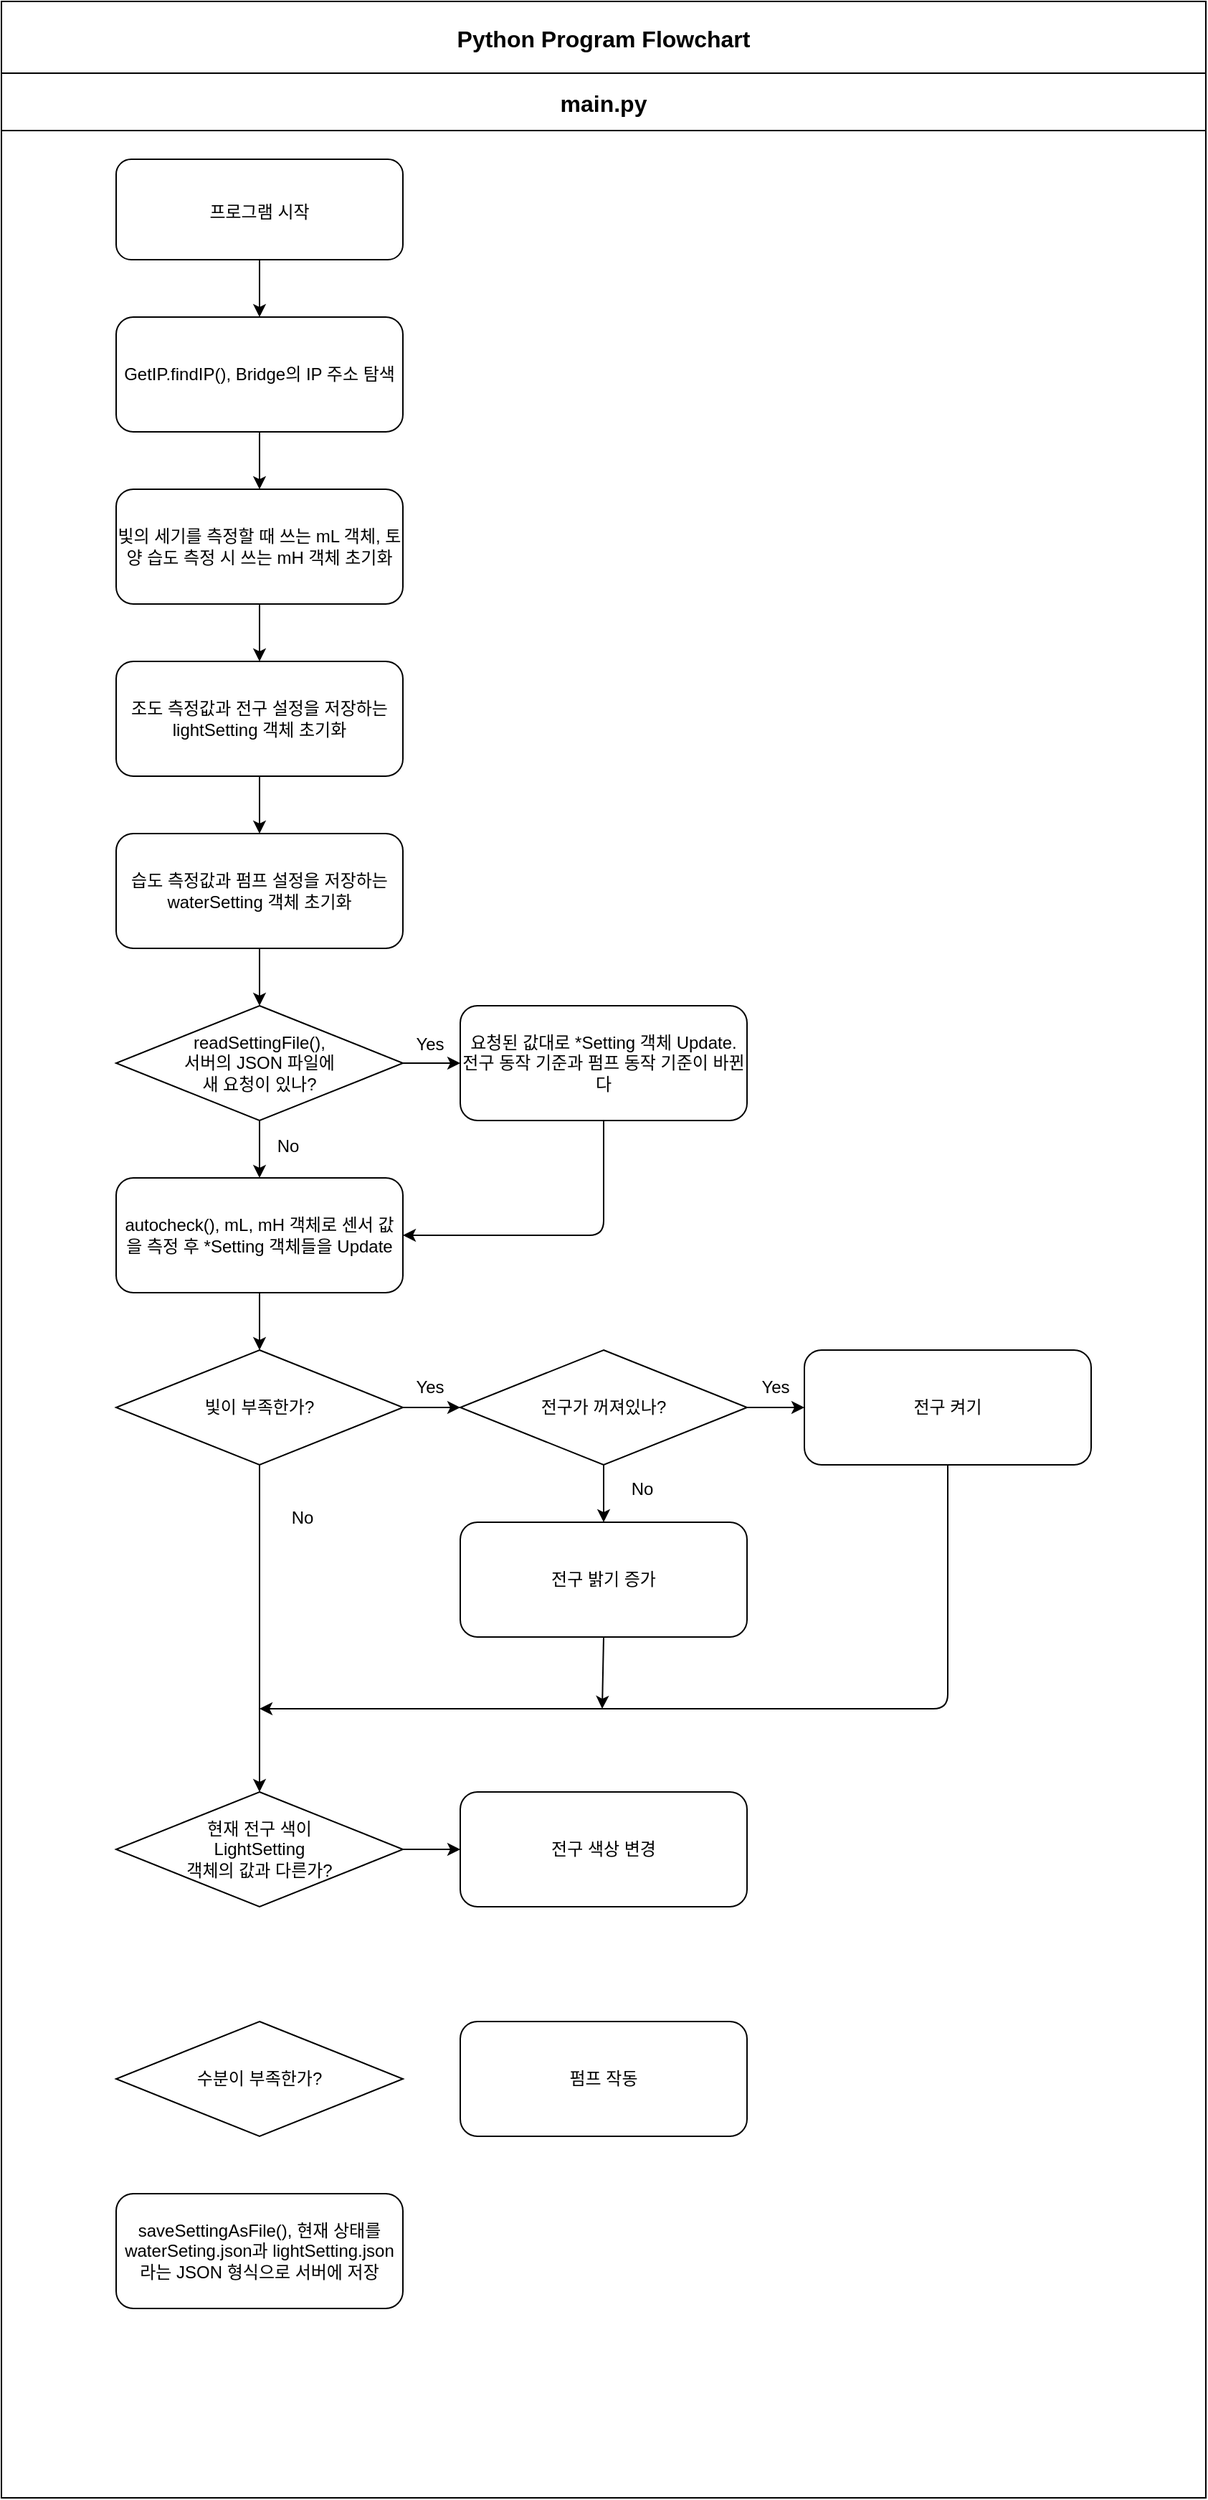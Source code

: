 <mxfile version="14.7.8" type="github">
  <diagram id="-KNmO2IvdMZ4jYOVN25r" name="Page-1">
    <mxGraphModel dx="1935" dy="688" grid="1" gridSize="10" guides="1" tooltips="1" connect="1" arrows="1" fold="1" page="1" pageScale="1" pageWidth="827" pageHeight="1169" math="0" shadow="0">
      <root>
        <mxCell id="0" />
        <mxCell id="1" parent="0" />
        <mxCell id="bd2LcZ9f1zMk1PiTSFTj-1" value="Python Program Flowchart" style="swimlane;fontSize=16;startSize=50;spacingTop=0;spacingBottom=0;" parent="1" vertex="1">
          <mxGeometry x="-120" y="20" width="840" height="1740" as="geometry" />
        </mxCell>
        <mxCell id="bd2LcZ9f1zMk1PiTSFTj-3" value="&lt;font style=&quot;font-size: 12px&quot;&gt;프로그램 시작&lt;/font&gt;" style="rounded=1;whiteSpace=wrap;html=1;fontSize=16;" parent="bd2LcZ9f1zMk1PiTSFTj-1" vertex="1">
          <mxGeometry x="80" y="110" width="200" height="70" as="geometry" />
        </mxCell>
        <mxCell id="bd2LcZ9f1zMk1PiTSFTj-4" value="GetIP.findIP(), Bridge의 IP 주소 탐색" style="rounded=1;whiteSpace=wrap;html=1;fontSize=12;" parent="bd2LcZ9f1zMk1PiTSFTj-1" vertex="1">
          <mxGeometry x="80" y="220" width="200" height="80" as="geometry" />
        </mxCell>
        <mxCell id="bd2LcZ9f1zMk1PiTSFTj-5" value="빛의 세기를 측정할 때 쓰는 mL 객체, 토양 습도 측정 시 쓰는 mH 객체 초기화" style="rounded=1;whiteSpace=wrap;html=1;fontSize=12;" parent="bd2LcZ9f1zMk1PiTSFTj-1" vertex="1">
          <mxGeometry x="80" y="340" width="200" height="80" as="geometry" />
        </mxCell>
        <mxCell id="noQg9hEuoWINXBPe87Qg-1" value="조도 측정값과 전구 설정을 저장하는 lightSetting 객체 초기화" style="rounded=1;whiteSpace=wrap;html=1;fontSize=12;" parent="bd2LcZ9f1zMk1PiTSFTj-1" vertex="1">
          <mxGeometry x="80" y="460" width="200" height="80" as="geometry" />
        </mxCell>
        <mxCell id="noQg9hEuoWINXBPe87Qg-2" value="습도 측정값과 펌프 설정을 저장하는 waterSetting 객체 초기화" style="rounded=1;whiteSpace=wrap;html=1;fontSize=12;" parent="bd2LcZ9f1zMk1PiTSFTj-1" vertex="1">
          <mxGeometry x="80" y="580" width="200" height="80" as="geometry" />
        </mxCell>
        <mxCell id="noQg9hEuoWINXBPe87Qg-4" value="autocheck(), mL, mH 객체로 센서 값을 측정 후 *Setting 객체들을 Update" style="rounded=1;whiteSpace=wrap;html=1;fontSize=12;" parent="bd2LcZ9f1zMk1PiTSFTj-1" vertex="1">
          <mxGeometry x="80" y="820" width="200" height="80" as="geometry" />
        </mxCell>
        <mxCell id="noQg9hEuoWINXBPe87Qg-5" value="readSettingFile(),&lt;br&gt;서버의 JSON 파일에 &lt;br&gt;새 요청이 있나?" style="rhombus;whiteSpace=wrap;html=1;fontSize=12;" parent="bd2LcZ9f1zMk1PiTSFTj-1" vertex="1">
          <mxGeometry x="80" y="700" width="200" height="80" as="geometry" />
        </mxCell>
        <mxCell id="noQg9hEuoWINXBPe87Qg-6" value="요청된 값대로 *Setting 객체 Update. 전구 동작 기준과 펌프 동작 기준이 바뀐다" style="rounded=1;whiteSpace=wrap;html=1;fontSize=12;" parent="bd2LcZ9f1zMk1PiTSFTj-1" vertex="1">
          <mxGeometry x="320" y="700" width="200" height="80" as="geometry" />
        </mxCell>
        <mxCell id="noQg9hEuoWINXBPe87Qg-9" value="빛이 부족한가?" style="rhombus;whiteSpace=wrap;html=1;fontSize=12;" parent="bd2LcZ9f1zMk1PiTSFTj-1" vertex="1">
          <mxGeometry x="80" y="940" width="200" height="80" as="geometry" />
        </mxCell>
        <mxCell id="noQg9hEuoWINXBPe87Qg-11" value="전구가 꺼져있나?" style="rhombus;whiteSpace=wrap;html=1;fontSize=12;" parent="bd2LcZ9f1zMk1PiTSFTj-1" vertex="1">
          <mxGeometry x="320" y="940" width="200" height="80" as="geometry" />
        </mxCell>
        <mxCell id="8JAIQUbyW3sRMqgmR5K7-1" value="전구 켜기" style="rounded=1;whiteSpace=wrap;html=1;fontSize=12;" vertex="1" parent="bd2LcZ9f1zMk1PiTSFTj-1">
          <mxGeometry x="560" y="940" width="200" height="80" as="geometry" />
        </mxCell>
        <mxCell id="8JAIQUbyW3sRMqgmR5K7-2" value="전구 밝기 증가" style="rounded=1;whiteSpace=wrap;html=1;fontSize=12;" vertex="1" parent="bd2LcZ9f1zMk1PiTSFTj-1">
          <mxGeometry x="320" y="1060" width="200" height="80" as="geometry" />
        </mxCell>
        <mxCell id="8JAIQUbyW3sRMqgmR5K7-3" value="현재 전구 색이 &lt;br&gt;LightSetting&lt;br&gt;객체의 값과 다른가?" style="rhombus;whiteSpace=wrap;html=1;fontSize=12;" vertex="1" parent="bd2LcZ9f1zMk1PiTSFTj-1">
          <mxGeometry x="80" y="1248" width="200" height="80" as="geometry" />
        </mxCell>
        <mxCell id="8JAIQUbyW3sRMqgmR5K7-4" value="전구 색상 변경" style="rounded=1;whiteSpace=wrap;html=1;fontSize=12;" vertex="1" parent="bd2LcZ9f1zMk1PiTSFTj-1">
          <mxGeometry x="320" y="1248" width="200" height="80" as="geometry" />
        </mxCell>
        <mxCell id="8JAIQUbyW3sRMqgmR5K7-5" value="수분이 부족한가?" style="rhombus;whiteSpace=wrap;html=1;fontSize=12;" vertex="1" parent="bd2LcZ9f1zMk1PiTSFTj-1">
          <mxGeometry x="80" y="1408" width="200" height="80" as="geometry" />
        </mxCell>
        <mxCell id="8JAIQUbyW3sRMqgmR5K7-6" value="펌프 작동" style="rounded=1;whiteSpace=wrap;html=1;fontSize=12;" vertex="1" parent="bd2LcZ9f1zMk1PiTSFTj-1">
          <mxGeometry x="320" y="1408" width="200" height="80" as="geometry" />
        </mxCell>
        <mxCell id="8JAIQUbyW3sRMqgmR5K7-7" value="saveSettingAsFile(), 현재 상태를 waterSeting.json과 lightSetting.json라는 JSON 형식으로 서버에 저장" style="rounded=1;whiteSpace=wrap;html=1;fontSize=12;" vertex="1" parent="bd2LcZ9f1zMk1PiTSFTj-1">
          <mxGeometry x="80" y="1528" width="200" height="80" as="geometry" />
        </mxCell>
        <mxCell id="8JAIQUbyW3sRMqgmR5K7-8" value="" style="endArrow=classic;html=1;exitX=0.5;exitY=1;exitDx=0;exitDy=0;" edge="1" parent="bd2LcZ9f1zMk1PiTSFTj-1" source="bd2LcZ9f1zMk1PiTSFTj-3" target="bd2LcZ9f1zMk1PiTSFTj-4">
          <mxGeometry width="50" height="50" relative="1" as="geometry">
            <mxPoint x="500" y="460" as="sourcePoint" />
            <mxPoint x="550" y="410" as="targetPoint" />
          </mxGeometry>
        </mxCell>
        <mxCell id="8JAIQUbyW3sRMqgmR5K7-9" value="" style="endArrow=classic;html=1;exitX=0.5;exitY=1;exitDx=0;exitDy=0;" edge="1" parent="bd2LcZ9f1zMk1PiTSFTj-1" source="bd2LcZ9f1zMk1PiTSFTj-4" target="bd2LcZ9f1zMk1PiTSFTj-5">
          <mxGeometry width="50" height="50" relative="1" as="geometry">
            <mxPoint x="420" y="420" as="sourcePoint" />
            <mxPoint x="470" y="370" as="targetPoint" />
          </mxGeometry>
        </mxCell>
        <mxCell id="8JAIQUbyW3sRMqgmR5K7-10" value="" style="endArrow=classic;html=1;exitX=0.5;exitY=1;exitDx=0;exitDy=0;entryX=0.5;entryY=0;entryDx=0;entryDy=0;" edge="1" parent="bd2LcZ9f1zMk1PiTSFTj-1" source="bd2LcZ9f1zMk1PiTSFTj-5" target="noQg9hEuoWINXBPe87Qg-1">
          <mxGeometry width="50" height="50" relative="1" as="geometry">
            <mxPoint x="420" y="420" as="sourcePoint" />
            <mxPoint x="470" y="370" as="targetPoint" />
          </mxGeometry>
        </mxCell>
        <mxCell id="8JAIQUbyW3sRMqgmR5K7-11" value="" style="endArrow=classic;html=1;exitX=0.5;exitY=1;exitDx=0;exitDy=0;" edge="1" parent="bd2LcZ9f1zMk1PiTSFTj-1" source="noQg9hEuoWINXBPe87Qg-1" target="noQg9hEuoWINXBPe87Qg-2">
          <mxGeometry width="50" height="50" relative="1" as="geometry">
            <mxPoint x="420" y="530" as="sourcePoint" />
            <mxPoint x="470" y="480" as="targetPoint" />
          </mxGeometry>
        </mxCell>
        <mxCell id="8JAIQUbyW3sRMqgmR5K7-12" value="" style="endArrow=classic;html=1;exitX=0.5;exitY=1;exitDx=0;exitDy=0;" edge="1" parent="bd2LcZ9f1zMk1PiTSFTj-1" source="noQg9hEuoWINXBPe87Qg-2" target="noQg9hEuoWINXBPe87Qg-5">
          <mxGeometry width="50" height="50" relative="1" as="geometry">
            <mxPoint x="420" y="850" as="sourcePoint" />
            <mxPoint x="470" y="800" as="targetPoint" />
          </mxGeometry>
        </mxCell>
        <mxCell id="8JAIQUbyW3sRMqgmR5K7-15" value="Yes" style="text;html=1;strokeColor=none;fillColor=none;align=center;verticalAlign=middle;whiteSpace=wrap;rounded=0;" vertex="1" parent="bd2LcZ9f1zMk1PiTSFTj-1">
          <mxGeometry x="279" y="717" width="40" height="20" as="geometry" />
        </mxCell>
        <mxCell id="8JAIQUbyW3sRMqgmR5K7-22" value="Yes" style="text;html=1;strokeColor=none;fillColor=none;align=center;verticalAlign=middle;whiteSpace=wrap;rounded=0;" vertex="1" parent="bd2LcZ9f1zMk1PiTSFTj-1">
          <mxGeometry x="279" y="956" width="40" height="20" as="geometry" />
        </mxCell>
        <mxCell id="8JAIQUbyW3sRMqgmR5K7-23" value="" style="endArrow=classic;html=1;entryX=0.5;entryY=0;entryDx=0;entryDy=0;exitX=0.5;exitY=1;exitDx=0;exitDy=0;" edge="1" parent="bd2LcZ9f1zMk1PiTSFTj-1" source="noQg9hEuoWINXBPe87Qg-11" target="8JAIQUbyW3sRMqgmR5K7-2">
          <mxGeometry width="50" height="50" relative="1" as="geometry">
            <mxPoint x="280" y="1050" as="sourcePoint" />
            <mxPoint x="330" y="1000" as="targetPoint" />
          </mxGeometry>
        </mxCell>
        <mxCell id="8JAIQUbyW3sRMqgmR5K7-24" value="No" style="text;html=1;strokeColor=none;fillColor=none;align=center;verticalAlign=middle;whiteSpace=wrap;rounded=0;" vertex="1" parent="bd2LcZ9f1zMk1PiTSFTj-1">
          <mxGeometry x="427" y="1027" width="40" height="20" as="geometry" />
        </mxCell>
        <mxCell id="8JAIQUbyW3sRMqgmR5K7-26" value="Yes" style="text;html=1;strokeColor=none;fillColor=none;align=center;verticalAlign=middle;whiteSpace=wrap;rounded=0;" vertex="1" parent="bd2LcZ9f1zMk1PiTSFTj-1">
          <mxGeometry x="520" y="956" width="40" height="20" as="geometry" />
        </mxCell>
        <mxCell id="8JAIQUbyW3sRMqgmR5K7-31" value="No" style="text;html=1;strokeColor=none;fillColor=none;align=center;verticalAlign=middle;whiteSpace=wrap;rounded=0;" vertex="1" parent="bd2LcZ9f1zMk1PiTSFTj-1">
          <mxGeometry x="190" y="1047" width="40" height="20" as="geometry" />
        </mxCell>
        <mxCell id="8JAIQUbyW3sRMqgmR5K7-32" value="" style="endArrow=classic;html=1;exitX=0.5;exitY=1;exitDx=0;exitDy=0;" edge="1" parent="bd2LcZ9f1zMk1PiTSFTj-1" source="8JAIQUbyW3sRMqgmR5K7-2">
          <mxGeometry width="50" height="50" relative="1" as="geometry">
            <mxPoint x="419.29" y="1160" as="sourcePoint" />
            <mxPoint x="419" y="1190" as="targetPoint" />
          </mxGeometry>
        </mxCell>
        <mxCell id="bd2LcZ9f1zMk1PiTSFTj-2" value="main.py" style="swimlane;fontSize=16;startSize=40;" parent="1" vertex="1">
          <mxGeometry x="-120" y="70" width="840" height="1690" as="geometry">
            <mxRectangle x="40" y="70" width="90" height="40" as="alternateBounds" />
          </mxGeometry>
        </mxCell>
        <mxCell id="8JAIQUbyW3sRMqgmR5K7-13" value="" style="endArrow=classic;html=1;exitX=1;exitY=0.5;exitDx=0;exitDy=0;" edge="1" parent="1" source="noQg9hEuoWINXBPe87Qg-5">
          <mxGeometry width="50" height="50" relative="1" as="geometry">
            <mxPoint x="300" y="870" as="sourcePoint" />
            <mxPoint x="200" y="760" as="targetPoint" />
          </mxGeometry>
        </mxCell>
        <mxCell id="8JAIQUbyW3sRMqgmR5K7-14" value="" style="endArrow=classic;html=1;exitX=0.5;exitY=1;exitDx=0;exitDy=0;" edge="1" parent="1" source="noQg9hEuoWINXBPe87Qg-5">
          <mxGeometry width="50" height="50" relative="1" as="geometry">
            <mxPoint x="300" y="870" as="sourcePoint" />
            <mxPoint x="60" y="840" as="targetPoint" />
          </mxGeometry>
        </mxCell>
        <mxCell id="8JAIQUbyW3sRMqgmR5K7-17" value="No" style="text;html=1;strokeColor=none;fillColor=none;align=center;verticalAlign=middle;whiteSpace=wrap;rounded=0;" vertex="1" parent="1">
          <mxGeometry x="60" y="808" width="40" height="20" as="geometry" />
        </mxCell>
        <mxCell id="8JAIQUbyW3sRMqgmR5K7-19" value="" style="endArrow=classic;html=1;exitX=0.5;exitY=1;exitDx=0;exitDy=0;" edge="1" parent="1" source="noQg9hEuoWINXBPe87Qg-6">
          <mxGeometry width="50" height="50" relative="1" as="geometry">
            <mxPoint x="300" y="910" as="sourcePoint" />
            <mxPoint x="160" y="880" as="targetPoint" />
            <Array as="points">
              <mxPoint x="300" y="880" />
            </Array>
          </mxGeometry>
        </mxCell>
        <mxCell id="8JAIQUbyW3sRMqgmR5K7-20" value="" style="endArrow=classic;html=1;exitX=0.5;exitY=1;exitDx=0;exitDy=0;" edge="1" parent="1" source="noQg9hEuoWINXBPe87Qg-4">
          <mxGeometry width="50" height="50" relative="1" as="geometry">
            <mxPoint x="300" y="910" as="sourcePoint" />
            <mxPoint x="60" y="960" as="targetPoint" />
          </mxGeometry>
        </mxCell>
        <mxCell id="8JAIQUbyW3sRMqgmR5K7-21" value="" style="endArrow=classic;html=1;" edge="1" parent="1">
          <mxGeometry width="50" height="50" relative="1" as="geometry">
            <mxPoint x="160" y="1000" as="sourcePoint" />
            <mxPoint x="200" y="1000" as="targetPoint" />
          </mxGeometry>
        </mxCell>
        <mxCell id="8JAIQUbyW3sRMqgmR5K7-25" value="" style="endArrow=classic;html=1;entryX=0;entryY=0.5;entryDx=0;entryDy=0;" edge="1" parent="1" target="8JAIQUbyW3sRMqgmR5K7-1">
          <mxGeometry width="50" height="50" relative="1" as="geometry">
            <mxPoint x="400" y="1000" as="sourcePoint" />
            <mxPoint x="360" y="1050" as="targetPoint" />
          </mxGeometry>
        </mxCell>
        <mxCell id="8JAIQUbyW3sRMqgmR5K7-27" value="" style="endArrow=classic;html=1;entryX=0.5;entryY=0;entryDx=0;entryDy=0;" edge="1" parent="1" target="8JAIQUbyW3sRMqgmR5K7-3">
          <mxGeometry width="50" height="50" relative="1" as="geometry">
            <mxPoint x="60" y="1040" as="sourcePoint" />
            <mxPoint x="430" y="1040" as="targetPoint" />
          </mxGeometry>
        </mxCell>
        <mxCell id="8JAIQUbyW3sRMqgmR5K7-29" value="" style="endArrow=classic;html=1;exitX=0.5;exitY=1;exitDx=0;exitDy=0;" edge="1" parent="1" source="8JAIQUbyW3sRMqgmR5K7-1">
          <mxGeometry width="50" height="50" relative="1" as="geometry">
            <mxPoint x="380" y="1190" as="sourcePoint" />
            <mxPoint x="60" y="1210" as="targetPoint" />
            <Array as="points">
              <mxPoint x="540" y="1210" />
            </Array>
          </mxGeometry>
        </mxCell>
        <mxCell id="8JAIQUbyW3sRMqgmR5K7-30" value="" style="endArrow=classic;html=1;" edge="1" parent="1">
          <mxGeometry width="50" height="50" relative="1" as="geometry">
            <mxPoint x="160" y="1308" as="sourcePoint" />
            <mxPoint x="200" y="1308" as="targetPoint" />
          </mxGeometry>
        </mxCell>
      </root>
    </mxGraphModel>
  </diagram>
</mxfile>
